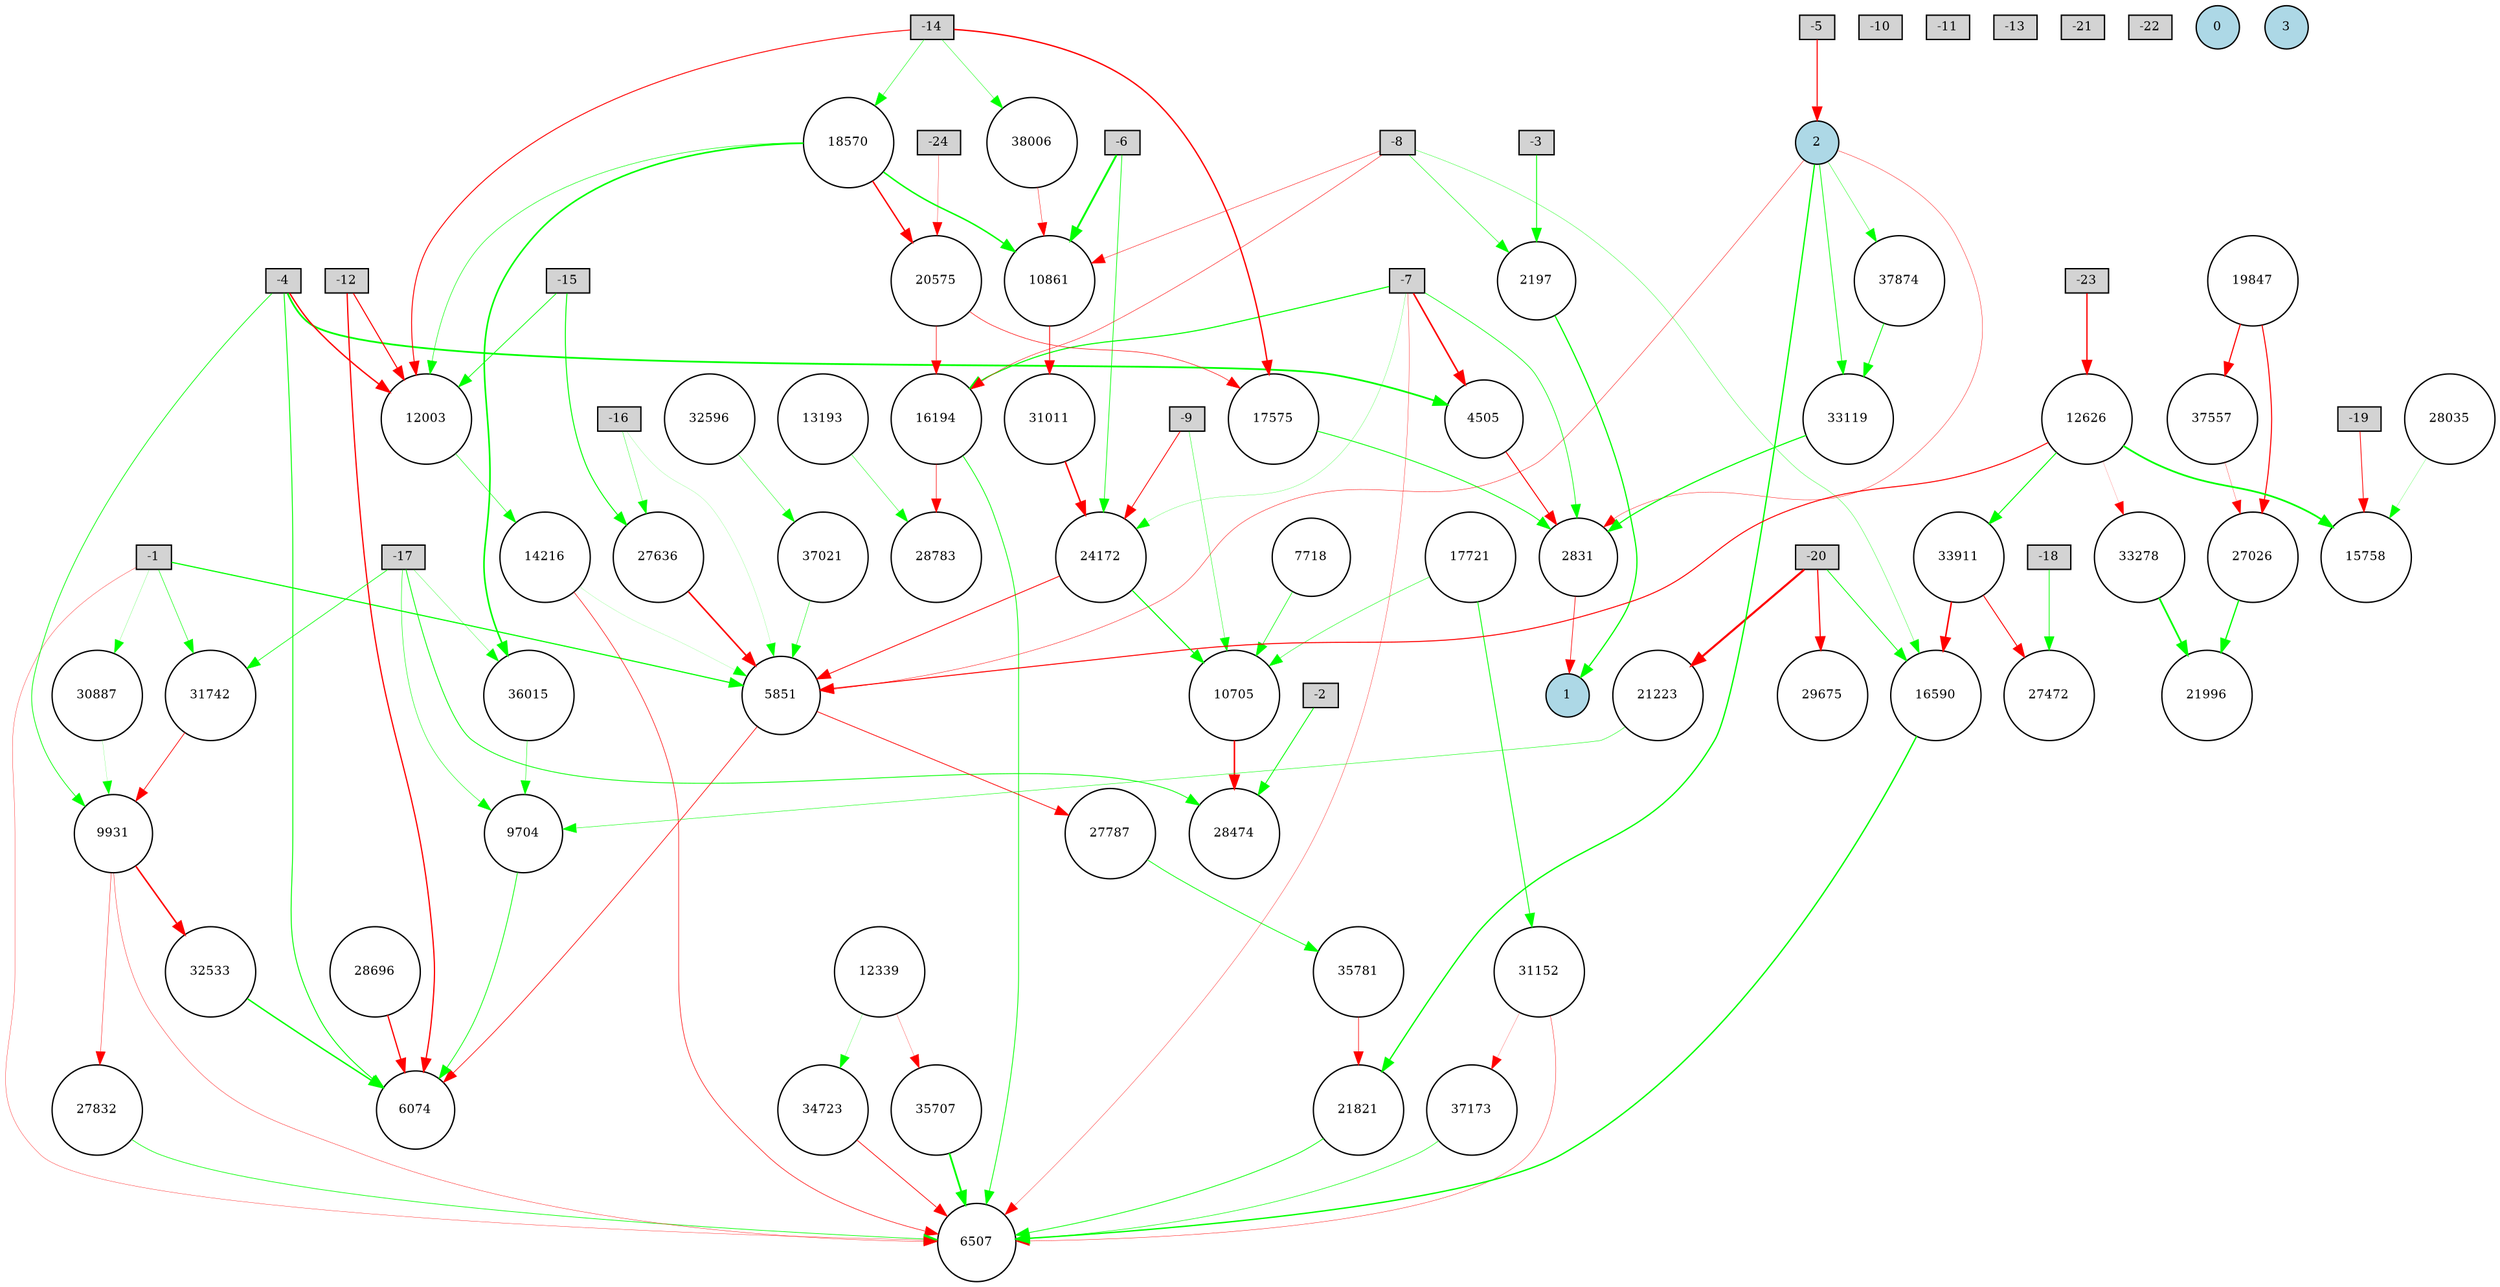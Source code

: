 digraph {
	node [fontsize=9 height=0.2 shape=circle width=0.2]
	-1 [fillcolor=lightgray shape=box style=filled]
	-2 [fillcolor=lightgray shape=box style=filled]
	-3 [fillcolor=lightgray shape=box style=filled]
	-4 [fillcolor=lightgray shape=box style=filled]
	-5 [fillcolor=lightgray shape=box style=filled]
	-6 [fillcolor=lightgray shape=box style=filled]
	-7 [fillcolor=lightgray shape=box style=filled]
	-8 [fillcolor=lightgray shape=box style=filled]
	-9 [fillcolor=lightgray shape=box style=filled]
	-10 [fillcolor=lightgray shape=box style=filled]
	-11 [fillcolor=lightgray shape=box style=filled]
	-12 [fillcolor=lightgray shape=box style=filled]
	-13 [fillcolor=lightgray shape=box style=filled]
	-14 [fillcolor=lightgray shape=box style=filled]
	-15 [fillcolor=lightgray shape=box style=filled]
	-16 [fillcolor=lightgray shape=box style=filled]
	-17 [fillcolor=lightgray shape=box style=filled]
	-18 [fillcolor=lightgray shape=box style=filled]
	-19 [fillcolor=lightgray shape=box style=filled]
	-20 [fillcolor=lightgray shape=box style=filled]
	-21 [fillcolor=lightgray shape=box style=filled]
	-22 [fillcolor=lightgray shape=box style=filled]
	-23 [fillcolor=lightgray shape=box style=filled]
	-24 [fillcolor=lightgray shape=box style=filled]
	0 [fillcolor=lightblue style=filled]
	1 [fillcolor=lightblue style=filled]
	2 [fillcolor=lightblue style=filled]
	3 [fillcolor=lightblue style=filled]
	28035 [fillcolor=white style=filled]
	33278 [fillcolor=white style=filled]
	19847 [fillcolor=white style=filled]
	14216 [fillcolor=white style=filled]
	13193 [fillcolor=white style=filled]
	18570 [fillcolor=white style=filled]
	27787 [fillcolor=white style=filled]
	15758 [fillcolor=white style=filled]
	2831 [fillcolor=white style=filled]
	27026 [fillcolor=white style=filled]
	2197 [fillcolor=white style=filled]
	32533 [fillcolor=white style=filled]
	28696 [fillcolor=white style=filled]
	4505 [fillcolor=white style=filled]
	37021 [fillcolor=white style=filled]
	34723 [fillcolor=white style=filled]
	31011 [fillcolor=white style=filled]
	7718 [fillcolor=white style=filled]
	17575 [fillcolor=white style=filled]
	30887 [fillcolor=white style=filled]
	36015 [fillcolor=white style=filled]
	31152 [fillcolor=white style=filled]
	12339 [fillcolor=white style=filled]
	37173 [fillcolor=white style=filled]
	37557 [fillcolor=white style=filled]
	27832 [fillcolor=white style=filled]
	17721 [fillcolor=white style=filled]
	28474 [fillcolor=white style=filled]
	6074 [fillcolor=white style=filled]
	21821 [fillcolor=white style=filled]
	16194 [fillcolor=white style=filled]
	35781 [fillcolor=white style=filled]
	9931 [fillcolor=white style=filled]
	16590 [fillcolor=white style=filled]
	27472 [fillcolor=white style=filled]
	10705 [fillcolor=white style=filled]
	12626 [fillcolor=white style=filled]
	32596 [fillcolor=white style=filled]
	5851 [fillcolor=white style=filled]
	20575 [fillcolor=white style=filled]
	33119 [fillcolor=white style=filled]
	12003 [fillcolor=white style=filled]
	21223 [fillcolor=white style=filled]
	9704 [fillcolor=white style=filled]
	29675 [fillcolor=white style=filled]
	24172 [fillcolor=white style=filled]
	6507 [fillcolor=white style=filled]
	21996 [fillcolor=white style=filled]
	10861 [fillcolor=white style=filled]
	28783 [fillcolor=white style=filled]
	37874 [fillcolor=white style=filled]
	27636 [fillcolor=white style=filled]
	38006 [fillcolor=white style=filled]
	33911 [fillcolor=white style=filled]
	35707 [fillcolor=white style=filled]
	31742 [fillcolor=white style=filled]
	12626 -> 33911 [color=green penwidth=0.7270213783309908 style=solid]
	12626 -> 15758 [color=green penwidth=1.294553722242138 style=solid]
	38006 -> 10861 [color=red penwidth=0.28968779600966393 style=solid]
	12626 -> 5851 [color=red penwidth=0.7477729230211813 style=solid]
	-4 -> 12003 [color=red penwidth=1.0210251867624904 style=solid]
	-16 -> 5851 [color=green penwidth=0.11199072213163538 style=solid]
	36015 -> 9704 [color=green penwidth=0.32273230783873486 style=solid]
	-4 -> 6074 [color=green penwidth=0.6758599108108301 style=solid]
	9704 -> 6074 [color=green penwidth=0.5502231521176124 style=solid]
	2 -> 37874 [color=green penwidth=0.2836814287225927 style=solid]
	18570 -> 10861 [color=green penwidth=1.093253441145153 style=solid]
	-9 -> 10705 [color=green penwidth=0.29777113410734135 style=solid]
	12339 -> 34723 [color=green penwidth=0.17759418042029712 style=solid]
	-16 -> 27636 [color=green penwidth=0.25127348194810983 style=solid]
	16590 -> 6507 [color=green penwidth=1.0181990944370563 style=solid]
	31152 -> 6507 [color=red penwidth=0.2737592428813952 style=solid]
	17575 -> 2831 [color=green penwidth=0.6235258691212289 style=solid]
	-19 -> 15758 [color=red penwidth=0.5579823030035884 style=solid]
	16194 -> 6507 [color=green penwidth=0.5701782843346905 style=solid]
	-7 -> 24172 [color=green penwidth=0.17245670076402056 style=solid]
	21821 -> 6507 [color=green penwidth=0.5560743255591538 style=solid]
	32596 -> 37021 [color=green penwidth=0.2984267347702627 style=solid]
	24172 -> 10705 [color=green penwidth=0.8074729065033522 style=solid]
	35707 -> 6507 [color=green penwidth=1.3560474258816082 style=solid]
	-20 -> 29675 [color=red penwidth=0.847745969598654 style=solid]
	27832 -> 6507 [color=green penwidth=0.47269467894092687 style=solid]
	31742 -> 9931 [color=red penwidth=0.5269205801993887 style=solid]
	2 -> 21821 [color=green penwidth=0.9764366399518387 style=solid]
	32533 -> 6074 [color=green penwidth=1.0525869448066814 style=solid]
	27787 -> 35781 [color=green penwidth=0.5490620416405072 style=solid]
	9931 -> 27832 [color=red penwidth=0.2922372577012791 style=solid]
	2 -> 5851 [color=red penwidth=0.3059290570617453 style=solid]
	-2 -> 28474 [color=green penwidth=0.6373066660824358 style=solid]
	20575 -> 17575 [color=red penwidth=0.40989315037131013 style=solid]
	-7 -> 2831 [color=green penwidth=0.4947338304062232 style=solid]
	33119 -> 2831 [color=green penwidth=0.842601914468743 style=solid]
	-4 -> 9931 [color=green penwidth=0.5318614456975898 style=solid]
	28035 -> 15758 [color=green penwidth=0.16069318076230837 style=solid]
	27026 -> 21996 [color=green penwidth=0.9446572963182406 style=solid]
	-14 -> 17575 [color=red penwidth=1.0186876329317693 style=solid]
	2197 -> 1 [color=green penwidth=0.8900501748672915 style=solid]
	12339 -> 35707 [color=red penwidth=0.17689936172163234 style=solid]
	18570 -> 36015 [color=green penwidth=1.1879350907121633 style=solid]
	-1 -> 31742 [color=green penwidth=0.38451634978625915 style=solid]
	-23 -> 12626 [color=red penwidth=0.9382069800087721 style=solid]
	14216 -> 5851 [color=green penwidth=0.1034387902828684 style=solid]
	21223 -> 9704 [color=green penwidth=0.3285638187566129 style=solid]
	-17 -> 36015 [color=green penwidth=0.21578745624254408 style=solid]
	-14 -> 18570 [color=green penwidth=0.34777283745962795 style=solid]
	17721 -> 10705 [color=green penwidth=0.33627290177931035 style=solid]
	-15 -> 27636 [color=green penwidth=0.7185071625507048 style=solid]
	-8 -> 16590 [color=green penwidth=0.2461416923220697 style=solid]
	-17 -> 9704 [color=green penwidth=0.3516649629586561 style=solid]
	16194 -> 28783 [color=red penwidth=0.42078475331605114 style=solid]
	19847 -> 37557 [color=red penwidth=0.8382340472056332 style=solid]
	31011 -> 24172 [color=red penwidth=1.1247210170781838 style=solid]
	20575 -> 16194 [color=red penwidth=0.43466337842313363 style=solid]
	2 -> 2831 [color=red penwidth=0.2708726231791731 style=solid]
	30887 -> 9931 [color=green penwidth=0.11595500637447492 style=solid]
	12626 -> 33278 [color=red penwidth=0.11122583078449468 style=solid]
	18570 -> 12003 [color=green penwidth=0.39331556140908475 style=solid]
	-6 -> 24172 [color=green penwidth=0.498864945582992 style=solid]
	-7 -> 6507 [color=red penwidth=0.2342098525030296 style=solid]
	-18 -> 27472 [color=green penwidth=0.5294984907335173 style=solid]
	13193 -> 28783 [color=green penwidth=0.30274475460308337 style=solid]
	2831 -> 1 [color=red penwidth=0.46248620738559687 style=solid]
	37874 -> 33119 [color=green penwidth=0.6186870151493667 style=solid]
	9931 -> 32533 [color=red penwidth=1.1300596666953833 style=solid]
	-7 -> 16194 [color=green penwidth=0.7980348079256939 style=solid]
	-17 -> 28474 [color=green penwidth=0.5970751342543902 style=solid]
	-1 -> 6507 [color=red penwidth=0.2237255112840291 style=solid]
	-14 -> 12003 [color=red penwidth=0.6834875120126225 style=solid]
	9931 -> 6507 [color=red penwidth=0.2619625645269058 style=solid]
	-4 -> 4505 [color=green penwidth=1.3046250606367835 style=solid]
	-3 -> 2197 [color=green penwidth=0.6486492988635467 style=solid]
	12003 -> 14216 [color=green penwidth=0.3733518042771016 style=solid]
	33911 -> 27472 [color=red penwidth=0.6718450625288159 style=solid]
	35781 -> 21821 [color=red penwidth=0.4409561566844582 style=solid]
	-12 -> 6074 [color=red penwidth=0.9236595643502691 style=solid]
	10861 -> 31011 [color=red penwidth=0.614937267456637 style=solid]
	-17 -> 31742 [color=green penwidth=0.48663430832536303 style=solid]
	28696 -> 6074 [color=red penwidth=0.9319532839673655 style=solid]
	33911 -> 16590 [color=red penwidth=1.1365153499888019 style=solid]
	37557 -> 27026 [color=red penwidth=0.19549822889075175 style=solid]
	18570 -> 20575 [color=red penwidth=1.0416302927529224 style=solid]
	-1 -> 5851 [color=green penwidth=0.858877651961518 style=solid]
	-12 -> 12003 [color=red penwidth=0.7846484725727849 style=solid]
	2 -> 33119 [color=green penwidth=0.5474954928980196 style=solid]
	34723 -> 6507 [color=red penwidth=0.5248681135736882 style=solid]
	-24 -> 20575 [color=red penwidth=0.22240708261708225 style=solid]
	-9 -> 24172 [color=red penwidth=0.6074685838620142 style=solid]
	37173 -> 6507 [color=green penwidth=0.4113009478151134 style=solid]
	10705 -> 28474 [color=red penwidth=1.0959747878994157 style=solid]
	-6 -> 10861 [color=green penwidth=1.430725051815088 style=solid]
	5851 -> 6074 [color=red penwidth=0.48725281230250106 style=solid]
	24172 -> 5851 [color=red penwidth=0.6162803308563076 style=solid]
	14216 -> 6507 [color=red penwidth=0.4285486648774094 style=solid]
	4505 -> 2831 [color=red penwidth=0.7289117815762257 style=solid]
	-8 -> 16194 [color=red penwidth=0.33877626510321635 style=solid]
	33278 -> 21996 [color=green penwidth=1.2924691501105678 style=solid]
	17721 -> 31152 [color=green penwidth=0.6261558416675621 style=solid]
	-14 -> 38006 [color=green penwidth=0.30000000000000004 style=solid]
	-7 -> 4505 [color=red penwidth=1.1787165565241522 style=solid]
	-20 -> 21223 [color=red penwidth=1.5618251747816627 style=solid]
	19847 -> 27026 [color=red penwidth=0.7818642492579816 style=solid]
	31152 -> 37173 [color=red penwidth=0.15343231263288515 style=solid]
	5851 -> 27787 [color=red penwidth=0.553422339925431 style=solid]
	-8 -> 2197 [color=green penwidth=0.3738323370554506 style=solid]
	-5 -> 2 [color=red penwidth=0.810335474793926 style=solid]
	27636 -> 5851 [color=red penwidth=1.1542695791566748 style=solid]
	37021 -> 5851 [color=green penwidth=0.3330066271209262 style=solid]
	-20 -> 16590 [color=green penwidth=0.5857312976947976 style=solid]
	-15 -> 12003 [color=green penwidth=0.5525119035768659 style=solid]
	-8 -> 10861 [color=red penwidth=0.3174244604358346 style=solid]
	7718 -> 10705 [color=green penwidth=0.4507649383659089 style=solid]
	-1 -> 30887 [color=green penwidth=0.14524508787760004 style=solid]
}
